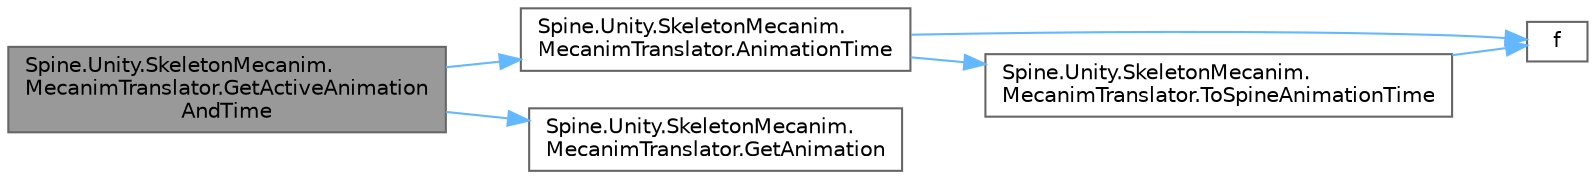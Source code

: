 digraph "Spine.Unity.SkeletonMecanim.MecanimTranslator.GetActiveAnimationAndTime"
{
 // LATEX_PDF_SIZE
  bgcolor="transparent";
  edge [fontname=Helvetica,fontsize=10,labelfontname=Helvetica,labelfontsize=10];
  node [fontname=Helvetica,fontsize=10,shape=box,height=0.2,width=0.4];
  rankdir="LR";
  Node1 [id="Node000001",label="Spine.Unity.SkeletonMecanim.\lMecanimTranslator.GetActiveAnimation\lAndTime",height=0.2,width=0.4,color="gray40", fillcolor="grey60", style="filled", fontcolor="black",tooltip=" "];
  Node1 -> Node2 [id="edge6_Node000001_Node000002",color="steelblue1",style="solid",tooltip=" "];
  Node2 [id="Node000002",label="Spine.Unity.SkeletonMecanim.\lMecanimTranslator.AnimationTime",height=0.2,width=0.4,color="grey40", fillcolor="white", style="filled",URL="$class_spine_1_1_unity_1_1_skeleton_mecanim_1_1_mecanim_translator.html#a24167472a1592c3a51a8161f32a8f238",tooltip=" "];
  Node2 -> Node3 [id="edge7_Node000002_Node000003",color="steelblue1",style="solid",tooltip=" "];
  Node3 [id="Node000003",label="f",height=0.2,width=0.4,color="grey40", fillcolor="white", style="filled",URL="$cxx11__tensor__map_8cpp.html#a7f507fea02198f6cb81c86640c7b1a4e",tooltip=" "];
  Node2 -> Node4 [id="edge8_Node000002_Node000004",color="steelblue1",style="solid",tooltip=" "];
  Node4 [id="Node000004",label="Spine.Unity.SkeletonMecanim.\lMecanimTranslator.ToSpineAnimationTime",height=0.2,width=0.4,color="grey40", fillcolor="white", style="filled",URL="$class_spine_1_1_unity_1_1_skeleton_mecanim_1_1_mecanim_translator.html#af4916ff2ff0124b6a100204958942718",tooltip=" "];
  Node4 -> Node3 [id="edge9_Node000004_Node000003",color="steelblue1",style="solid",tooltip=" "];
  Node1 -> Node5 [id="edge10_Node000001_Node000005",color="steelblue1",style="solid",tooltip=" "];
  Node5 [id="Node000005",label="Spine.Unity.SkeletonMecanim.\lMecanimTranslator.GetAnimation",height=0.2,width=0.4,color="grey40", fillcolor="white", style="filled",URL="$class_spine_1_1_unity_1_1_skeleton_mecanim_1_1_mecanim_translator.html#ab7b1d62d48f3b9589a7ea55305b46ccf",tooltip=" "];
}
